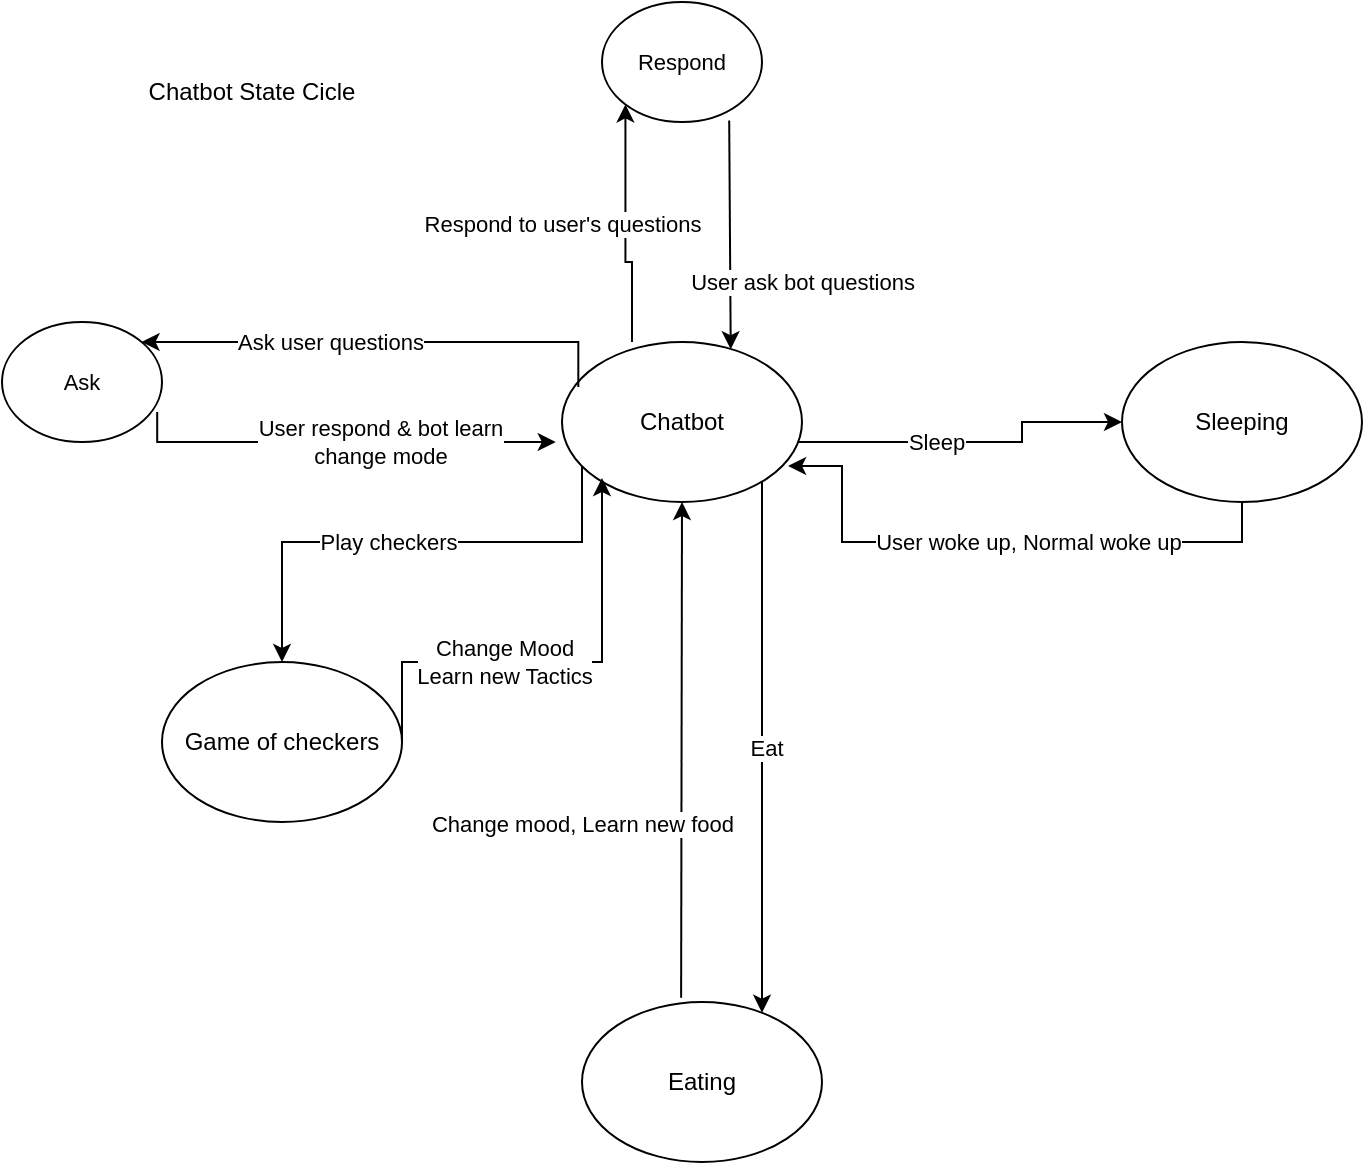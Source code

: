 <mxfile version="17.4.6" type="device"><diagram id="MWHQUZkPfpVvnpMHi2kE" name="Page-1"><mxGraphModel dx="1221" dy="1850" grid="1" gridSize="10" guides="1" tooltips="1" connect="1" arrows="1" fold="1" page="1" pageScale="1" pageWidth="827" pageHeight="1169" math="0" shadow="0"><root><mxCell id="0"/><mxCell id="1" parent="0"/><mxCell id="TkdpCQtACLtuPBMlN_t0-8" value="Play checkers" style="edgeStyle=orthogonalEdgeStyle;rounded=0;orthogonalLoop=1;jettySize=auto;html=1;entryX=0.5;entryY=0;entryDx=0;entryDy=0;" parent="1" source="TkdpCQtACLtuPBMlN_t0-1" target="TkdpCQtACLtuPBMlN_t0-4" edge="1"><mxGeometry x="0.091" relative="1" as="geometry"><Array as="points"><mxPoint x="330" y="180"/><mxPoint x="180" y="180"/></Array><mxPoint as="offset"/></mxGeometry></mxCell><mxCell id="TkdpCQtACLtuPBMlN_t0-14" value="Sleep" style="edgeStyle=orthogonalEdgeStyle;rounded=0;orthogonalLoop=1;jettySize=auto;html=1;exitX=1;exitY=1;exitDx=0;exitDy=0;entryX=0;entryY=0.5;entryDx=0;entryDy=0;" parent="1" source="TkdpCQtACLtuPBMlN_t0-1" target="TkdpCQtACLtuPBMlN_t0-13" edge="1"><mxGeometry relative="1" as="geometry"><Array as="points"><mxPoint x="422" y="130"/><mxPoint x="550" y="130"/><mxPoint x="550" y="120"/></Array></mxGeometry></mxCell><mxCell id="TkdpCQtACLtuPBMlN_t0-20" value="Eat" style="edgeStyle=orthogonalEdgeStyle;rounded=0;orthogonalLoop=1;jettySize=auto;html=1;exitX=1;exitY=1;exitDx=0;exitDy=0;" parent="1" source="TkdpCQtACLtuPBMlN_t0-1" target="TkdpCQtACLtuPBMlN_t0-19" edge="1"><mxGeometry x="0.022" y="2" relative="1" as="geometry"><Array as="points"><mxPoint x="420" y="148"/></Array><mxPoint as="offset"/></mxGeometry></mxCell><mxCell id="TkdpCQtACLtuPBMlN_t0-1" value="Chatbot" style="ellipse;whiteSpace=wrap;html=1;" parent="1" vertex="1"><mxGeometry x="320" y="80" width="120" height="80" as="geometry"/></mxCell><mxCell id="TkdpCQtACLtuPBMlN_t0-10" style="edgeStyle=orthogonalEdgeStyle;rounded=0;orthogonalLoop=1;jettySize=auto;html=1;exitX=1;exitY=0.5;exitDx=0;exitDy=0;" parent="1" source="TkdpCQtACLtuPBMlN_t0-4" edge="1"><mxGeometry relative="1" as="geometry"><mxPoint x="340" y="148" as="targetPoint"/><Array as="points"><mxPoint x="240" y="240"/><mxPoint x="340" y="240"/></Array></mxGeometry></mxCell><mxCell id="TkdpCQtACLtuPBMlN_t0-11" value="Change Mood&lt;br&gt;Learn new Tactics" style="edgeLabel;html=1;align=center;verticalAlign=middle;resizable=0;points=[];" parent="TkdpCQtACLtuPBMlN_t0-10" vertex="1" connectable="0"><mxGeometry x="-0.239" y="-1" relative="1" as="geometry"><mxPoint x="2" y="-1" as="offset"/></mxGeometry></mxCell><mxCell id="TkdpCQtACLtuPBMlN_t0-4" value="Game of checkers" style="ellipse;whiteSpace=wrap;html=1;" parent="1" vertex="1"><mxGeometry x="120" y="240" width="120" height="80" as="geometry"/></mxCell><mxCell id="TkdpCQtACLtuPBMlN_t0-7" value="Chatbot State Cicle" style="text;html=1;strokeColor=none;fillColor=none;align=center;verticalAlign=middle;whiteSpace=wrap;rounded=0;" parent="1" vertex="1"><mxGeometry x="80" y="-70" width="170" height="50" as="geometry"/></mxCell><mxCell id="TkdpCQtACLtuPBMlN_t0-17" value="User woke up, Normal woke up" style="edgeStyle=orthogonalEdgeStyle;rounded=0;orthogonalLoop=1;jettySize=auto;html=1;entryX=0.942;entryY=0.775;entryDx=0;entryDy=0;entryPerimeter=0;" parent="1" source="TkdpCQtACLtuPBMlN_t0-13" target="TkdpCQtACLtuPBMlN_t0-1" edge="1"><mxGeometry x="-0.106" relative="1" as="geometry"><Array as="points"><mxPoint x="660" y="180"/><mxPoint x="460" y="180"/><mxPoint x="460" y="142"/></Array><mxPoint as="offset"/></mxGeometry></mxCell><mxCell id="TkdpCQtACLtuPBMlN_t0-13" value="Sleeping" style="ellipse;whiteSpace=wrap;html=1;" parent="1" vertex="1"><mxGeometry x="600" y="80" width="120" height="80" as="geometry"/></mxCell><mxCell id="TkdpCQtACLtuPBMlN_t0-19" value="Eating" style="ellipse;whiteSpace=wrap;html=1;" parent="1" vertex="1"><mxGeometry x="330" y="410" width="120" height="80" as="geometry"/></mxCell><mxCell id="4h8jMbeotZP9bqdGTsBg-1" value="&lt;span style=&quot;font-size: 11px ; background-color: rgb(255 , 255 , 255)&quot;&gt;Ask&lt;br&gt;&lt;/span&gt;" style="ellipse;whiteSpace=wrap;html=1;" vertex="1" parent="1"><mxGeometry x="40" y="70" width="80" height="60" as="geometry"/></mxCell><mxCell id="4h8jMbeotZP9bqdGTsBg-13" value="" style="edgeStyle=elbowEdgeStyle;elbow=vertical;endArrow=classic;html=1;rounded=0;exitX=0.97;exitY=0.75;exitDx=0;exitDy=0;exitPerimeter=0;entryX=-0.026;entryY=0.622;entryDx=0;entryDy=0;entryPerimeter=0;" edge="1" parent="1" source="4h8jMbeotZP9bqdGTsBg-1" target="TkdpCQtACLtuPBMlN_t0-1"><mxGeometry width="50" height="50" relative="1" as="geometry"><mxPoint x="140" y="160" as="sourcePoint"/><mxPoint x="310" y="130" as="targetPoint"/><Array as="points"><mxPoint x="120" y="130"/><mxPoint x="290" y="140"/><mxPoint x="290" y="150"/><mxPoint x="220" y="160"/></Array></mxGeometry></mxCell><mxCell id="4h8jMbeotZP9bqdGTsBg-17" value="User respond &amp;amp; bot learn&lt;br&gt;change mode" style="edgeLabel;html=1;align=center;verticalAlign=middle;resizable=0;points=[];" vertex="1" connectable="0" parent="4h8jMbeotZP9bqdGTsBg-13"><mxGeometry x="-0.171" y="3" relative="1" as="geometry"><mxPoint x="37" y="3" as="offset"/></mxGeometry></mxCell><mxCell id="4h8jMbeotZP9bqdGTsBg-20" value="" style="endArrow=classic;html=1;rounded=0;entryX=0.5;entryY=1;entryDx=0;entryDy=0;exitX=0.413;exitY=-0.027;exitDx=0;exitDy=0;exitPerimeter=0;" edge="1" parent="1" source="TkdpCQtACLtuPBMlN_t0-19" target="TkdpCQtACLtuPBMlN_t0-1"><mxGeometry width="50" height="50" relative="1" as="geometry"><mxPoint x="320" y="305" as="sourcePoint"/><mxPoint x="370" y="255" as="targetPoint"/></mxGeometry></mxCell><mxCell id="4h8jMbeotZP9bqdGTsBg-22" value="Change mood, Learn new food" style="edgeLabel;html=1;align=center;verticalAlign=middle;resizable=0;points=[];" vertex="1" connectable="0" parent="4h8jMbeotZP9bqdGTsBg-20"><mxGeometry x="0.111" y="-2" relative="1" as="geometry"><mxPoint x="-52" y="50" as="offset"/></mxGeometry></mxCell><mxCell id="4h8jMbeotZP9bqdGTsBg-25" value="" style="edgeStyle=elbowEdgeStyle;elbow=vertical;endArrow=classic;html=1;rounded=0;exitX=0.068;exitY=0.281;exitDx=0;exitDy=0;exitPerimeter=0;" edge="1" parent="1" source="TkdpCQtACLtuPBMlN_t0-1" target="4h8jMbeotZP9bqdGTsBg-1"><mxGeometry width="50" height="50" relative="1" as="geometry"><mxPoint x="320" y="120" as="sourcePoint"/><mxPoint x="130.8" y="80" as="targetPoint"/><Array as="points"><mxPoint x="230.8" y="80"/><mxPoint x="180" y="100"/></Array></mxGeometry></mxCell><mxCell id="4h8jMbeotZP9bqdGTsBg-26" value="Ask user questions" style="edgeLabel;html=1;align=center;verticalAlign=middle;resizable=0;points=[];" vertex="1" connectable="0" parent="4h8jMbeotZP9bqdGTsBg-25"><mxGeometry x="0.142" y="2" relative="1" as="geometry"><mxPoint x="-9" y="-2" as="offset"/></mxGeometry></mxCell><mxCell id="4h8jMbeotZP9bqdGTsBg-27" value="&lt;span style=&quot;font-size: 11px ; background-color: rgb(255 , 255 , 255)&quot;&gt;Respond&lt;br&gt;&lt;/span&gt;" style="ellipse;whiteSpace=wrap;html=1;" vertex="1" parent="1"><mxGeometry x="340" y="-90" width="80" height="60" as="geometry"/></mxCell><mxCell id="4h8jMbeotZP9bqdGTsBg-28" value="" style="edgeStyle=elbowEdgeStyle;elbow=vertical;endArrow=classic;html=1;rounded=0;entryX=0;entryY=1;entryDx=0;entryDy=0;" edge="1" parent="1" target="4h8jMbeotZP9bqdGTsBg-27"><mxGeometry width="50" height="50" relative="1" as="geometry"><mxPoint x="355" y="80" as="sourcePoint"/><mxPoint x="405" y="30" as="targetPoint"/><Array as="points"><mxPoint x="300" y="40"/><mxPoint x="330" y="20"/></Array></mxGeometry></mxCell><mxCell id="4h8jMbeotZP9bqdGTsBg-29" value="Respond to user's questions" style="edgeLabel;html=1;align=center;verticalAlign=middle;resizable=0;points=[];" vertex="1" connectable="0" parent="4h8jMbeotZP9bqdGTsBg-28"><mxGeometry x="0.41" y="-1" relative="1" as="geometry"><mxPoint x="-33" y="23" as="offset"/></mxGeometry></mxCell><mxCell id="4h8jMbeotZP9bqdGTsBg-30" value="" style="endArrow=classic;html=1;rounded=0;exitX=0.795;exitY=0.987;exitDx=0;exitDy=0;exitPerimeter=0;entryX=0.703;entryY=0.045;entryDx=0;entryDy=0;entryPerimeter=0;" edge="1" parent="1" source="4h8jMbeotZP9bqdGTsBg-27" target="TkdpCQtACLtuPBMlN_t0-1"><mxGeometry width="50" height="50" relative="1" as="geometry"><mxPoint x="430" y="20" as="sourcePoint"/><mxPoint x="480" y="-30" as="targetPoint"/></mxGeometry></mxCell><mxCell id="4h8jMbeotZP9bqdGTsBg-31" value="User ask bot questions" style="edgeLabel;html=1;align=center;verticalAlign=middle;resizable=0;points=[];" vertex="1" connectable="0" parent="4h8jMbeotZP9bqdGTsBg-30"><mxGeometry x="-0.406" y="1" relative="1" as="geometry"><mxPoint x="35" y="47" as="offset"/></mxGeometry></mxCell></root></mxGraphModel></diagram></mxfile>
